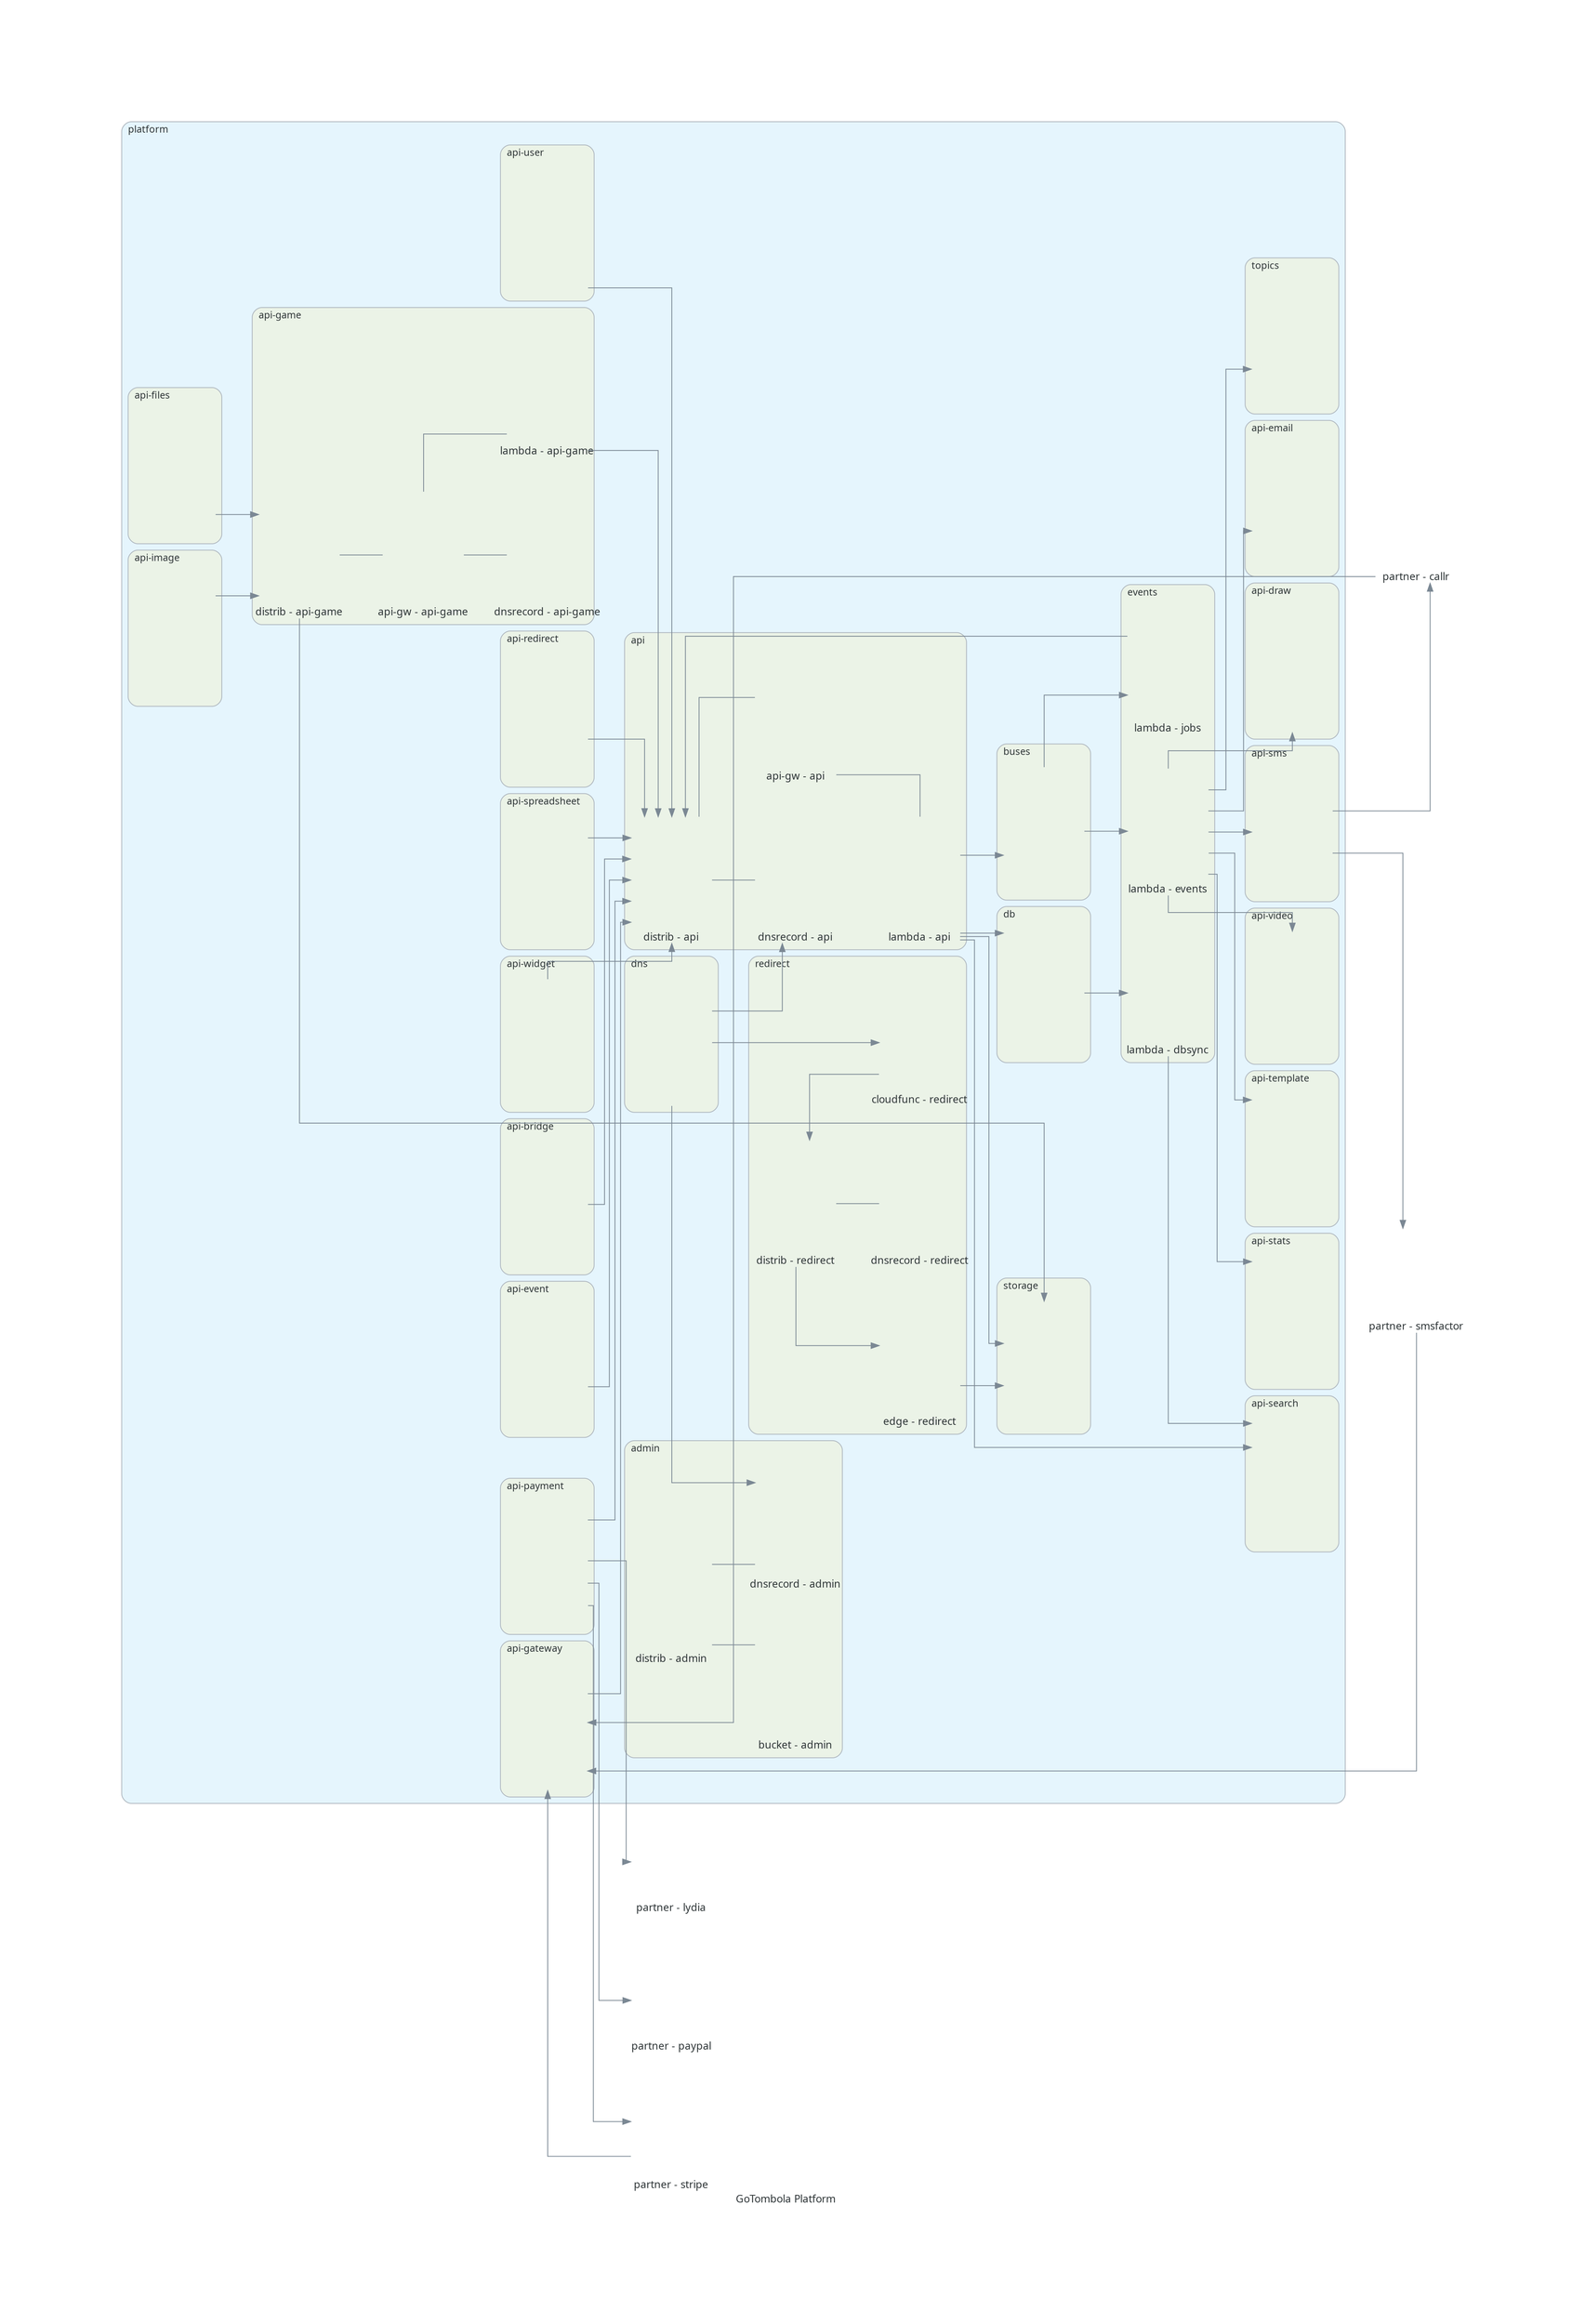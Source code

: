 digraph root {
	fontcolor="#2D3436";
	fontname="Sans-Serif";
	fontsize=13;
	label="GoTombola Platform";
	nodesep=0.6;
	pad=2;
	rankdir=LR;
	ranksep=0.75;
	splines=ortho;
	otvhujxp->iwhefgym[ color="#7B8894", dir=forward, fontcolor="#2D3436", fontname="Sans-Serif", fontsize=13 ];
	bbxpfzdy->uqdoupzl[ color="#7B8894", dir=forward, fontcolor="#2D3436", fontname="Sans-Serif", fontsize=13 ];
	ojhntney->bbxpfzdy[ color="#7B8894", dir=forward, fontcolor="#2D3436", fontname="Sans-Serif", fontsize=13 ];
	qpspiewx->ufonrvsj[ color="#7B8894", dir=forward, fontcolor="#2D3436", fontname="Sans-Serif", fontsize=13 ];
	nvfujwrf->mxrmaijc[ color="#7B8894", dir=forward, fontcolor="#2D3436", fontname="Sans-Serif", fontsize=13 ];
	iwhefgym->surjutyo[ color="#7B8894", dir=forward, fontcolor="#2D3436", fontname="Sans-Serif", fontsize=13 ];
	joliulft->ufonrvsj[ color="#7B8894", dir=forward, fontcolor="#2D3436", fontname="Sans-Serif", fontsize=13 ];
	lfeujgar->uqdoupzl[ color="#7B8894", dir=forward, fontcolor="#2D3436", fontname="Sans-Serif", fontsize=13 ];
	mxrmaijc->htrjhzox[ color="#7B8894", dir=forward, fontcolor="#2D3436", fontname="Sans-Serif", fontsize=13 ];
	kgfnfepi->ywjckfrk[ color="#7B8894", dir=forward, fontcolor="#2D3436", fontname="Sans-Serif", fontsize=13 ];
	otvhujxp->qpspiewx[ color="#7B8894", dir=forward, fontcolor="#2D3436", fontname="Sans-Serif", fontsize=13 ];
	mwjqkssa->reoxrfpr[ color="#7B8894", dir=forward, fontcolor="#2D3436", fontname="Sans-Serif", fontsize=13 ];
	nbpgmrpr->bnznzqdh[ color="#7B8894", dir=forward, fontcolor="#2D3436", fontname="Sans-Serif", fontsize=13 ];
	mwjqkssa->ufonrvsj[ color="#7B8894", dir=forward, fontcolor="#2D3436", fontname="Sans-Serif", fontsize=13 ];
	mxerlxyv->ufonrvsj[ color="#7B8894", dir=forward, fontcolor="#2D3436", fontname="Sans-Serif", fontsize=13 ];
	qemkgkxn->ufonrvsj[ color="#7B8894", dir=forward, fontcolor="#2D3436", fontname="Sans-Serif", fontsize=13 ];
	psleyvex->ufonrvsj[ color="#7B8894", dir=forward, fontcolor="#2D3436", fontname="Sans-Serif", fontsize=13 ];
	iwhefgym->hjynsqoc[ color="#7B8894", dir=forward, fontcolor="#2D3436", fontname="Sans-Serif", fontsize=13 ];
	lfeujgar->ojhntney[ color="#7B8894", dir=forward, fontcolor="#2D3436", fontname="Sans-Serif", fontsize=13 ];
	nvfujwrf->yppkxtpu[ color="#7B8894", dir=forward, fontcolor="#2D3436", fontname="Sans-Serif", fontsize=13 ];
	sybvahwo->pzhyvnzi[ color="#7B8894", dir=none, fontcolor="#2D3436", fontname="Sans-Serif", fontsize=13 ];
	lfeujgar->emtlgkwd[ color="#7B8894", dir=forward, fontcolor="#2D3436", fontname="Sans-Serif", fontsize=13 ];
	djdckkil->ukiubbuh[ color="#7B8894", dir=none, fontcolor="#2D3436", fontname="Sans-Serif", fontsize=13 ];
	htrjhzox->ufonrvsj[ color="#7B8894", dir=forward, fontcolor="#2D3436", fontname="Sans-Serif", fontsize=13 ];
	iwhefgym->sslocjzx[ color="#7B8894", dir=forward, fontcolor="#2D3436", fontname="Sans-Serif", fontsize=13 ];
	kgfnfepi->ujpzynqm[ color="#7B8894", dir=forward, fontcolor="#2D3436", fontname="Sans-Serif", fontsize=13 ];
	ufonrvsj->mgcnadle[ color="#7B8894", dir=none, fontcolor="#2D3436", fontname="Sans-Serif", fontsize=13 ];
	mwjqkssa->zzkdaxxv[ color="#7B8894", dir=forward, fontcolor="#2D3436", fontname="Sans-Serif", fontsize=13 ];
	bnznzqdh->emtlgkwd[ color="#7B8894", dir=forward, fontcolor="#2D3436", fontname="Sans-Serif", fontsize=13 ];
	yppkxtpu->htrjhzox[ color="#7B8894", dir=forward, fontcolor="#2D3436", fontname="Sans-Serif", fontsize=13 ];
	jpapdlue->ufonrvsj[ color="#7B8894", dir=forward, fontcolor="#2D3436", fontname="Sans-Serif", fontsize=13 ];
	wyhpvtvi->ufonrvsj[ color="#7B8894", dir=forward, fontcolor="#2D3436", fontname="Sans-Serif", fontsize=13 ];
	oolehmcx->ufonrvsj[ color="#7B8894", dir=forward, fontcolor="#2D3436", fontname="Sans-Serif", fontsize=13 ];
	bnznzqdh->sybvahwo[ color="#7B8894", dir=none, fontcolor="#2D3436", fontname="Sans-Serif", fontsize=13 ];
	ufonrvsj->ywjckfrk[ color="#7B8894", dir=none, fontcolor="#2D3436", fontname="Sans-Serif", fontsize=13 ];
	rrdqnyag->htrjhzox[ color="#7B8894", dir=forward, fontcolor="#2D3436", fontname="Sans-Serif", fontsize=13 ];
	mwjqkssa->rrdqnyag[ color="#7B8894", dir=forward, fontcolor="#2D3436", fontname="Sans-Serif", fontsize=13 ];
	iwhefgym->cxvivurb[ color="#7B8894", dir=forward, fontcolor="#2D3436", fontname="Sans-Serif", fontsize=13 ];
	izmzupls->emtlgkwd[ color="#7B8894", dir=forward, fontcolor="#2D3436", fontname="Sans-Serif", fontsize=13 ];
	bgthumbs->bnznzqdh[ color="#7B8894", dir=forward, fontcolor="#2D3436", fontname="Sans-Serif", fontsize=13 ];
	djdckkil->ujpzynqm[ color="#7B8894", dir=none, fontcolor="#2D3436", fontname="Sans-Serif", fontsize=13 ];
	ftnlgpcf->evmpyegv[ color="#7B8894", dir=back, fontcolor="#2D3436", fontname="Sans-Serif", fontsize=13 ];
	ftnlgpcf->suviaugy[ color="#7B8894", dir=none, fontcolor="#2D3436", fontname="Sans-Serif", fontsize=13 ];
	iwhefgym->luqbytit[ color="#7B8894", dir=forward, fontcolor="#2D3436", fontname="Sans-Serif", fontsize=13 ];
	lfeujgar->otvhujxp[ color="#7B8894", dir=forward, fontcolor="#2D3436", fontname="Sans-Serif", fontsize=13 ];
	mgcnadle->lfeujgar[ color="#7B8894", dir=none, fontcolor="#2D3436", fontname="Sans-Serif", fontsize=13 ];
	iwhefgym->nvfujwrf[ color="#7B8894", dir=forward, fontcolor="#2D3436", fontname="Sans-Serif", fontsize=13 ];
	iwhefgym->ltadysge[ color="#7B8894", dir=forward, fontcolor="#2D3436", fontname="Sans-Serif", fontsize=13 ];
	ftnlgpcf->izmzupls[ color="#7B8894", dir=forward, fontcolor="#2D3436", fontname="Sans-Serif", fontsize=13 ];
	sybvahwo->wyhpvtvi[ color="#7B8894", dir=none, fontcolor="#2D3436", fontname="Sans-Serif", fontsize=13 ];
	kgfnfepi->evmpyegv[ color="#7B8894", dir=forward, fontcolor="#2D3436", fontname="Sans-Serif", fontsize=13 ];
	subgraph cluster_platform {
	bgcolor="#E5F5FD";
	fontcolor="#2D3436";
	fontname="Sans-Serif";
	fontsize=12;
	label=platform;
	labeljust=l;
	pencolor="#AEB6BE";
	shape=box;
	style=rounded;
	subgraph "clusterapi-bridge" {
	bgcolor="#EBF3E7";
	fontcolor="#2D3436";
	fontname="Sans-Serif";
	fontsize=12;
	label="api-bridge";
	labeljust=l;
	pencolor="#AEB6BE";
	shape=box;
	style=rounded;
	jpapdlue [ fixedsize=true, fontcolor=white, fontname="Sans-Serif", fontsize=0, height=2.1999999999999997, image="assets/aws/compute/lambda.png", imagescale=true, label=_, labelloc=none, shape=none, style=rounded, width=1.4 ];

}
;
	subgraph "clusterapi-draw" {
	bgcolor="#EBF3E7";
	fontcolor="#2D3436";
	fontname="Sans-Serif";
	fontsize=12;
	label="api-draw";
	labeljust=l;
	pencolor="#AEB6BE";
	shape=box;
	style=rounded;
	surjutyo [ fixedsize=true, fontcolor=white, fontname="Sans-Serif", fontsize=0, height=2.1999999999999997, image="assets/aws/compute/lambda.png", imagescale=true, label=_, labelloc=none, shape=none, style=rounded, width=1.4 ];

}
;
	subgraph "clusterapi-email" {
	bgcolor="#EBF3E7";
	fontcolor="#2D3436";
	fontname="Sans-Serif";
	fontsize=12;
	label="api-email";
	labeljust=l;
	pencolor="#AEB6BE";
	shape=box;
	style=rounded;
	hjynsqoc [ fixedsize=true, fontcolor=white, fontname="Sans-Serif", fontsize=0, height=2.1999999999999997, image="assets/aws/compute/lambda.png", imagescale=true, label=_, labelloc=none, shape=none, style=rounded, width=1.4 ];

}
;
	subgraph "clusterapi-event" {
	bgcolor="#EBF3E7";
	fontcolor="#2D3436";
	fontname="Sans-Serif";
	fontsize=12;
	label="api-event";
	labeljust=l;
	pencolor="#AEB6BE";
	shape=box;
	style=rounded;
	qemkgkxn [ fixedsize=true, fontcolor=white, fontname="Sans-Serif", fontsize=0, height=2.1999999999999997, image="assets/aws/compute/lambda.png", imagescale=true, label=_, labelloc=none, shape=none, style=rounded, width=1.4 ];

}
;
	subgraph "clusterapi-files" {
	bgcolor="#EBF3E7";
	fontcolor="#2D3436";
	fontname="Sans-Serif";
	fontsize=12;
	label="api-files";
	labeljust=l;
	pencolor="#AEB6BE";
	shape=box;
	style=rounded;
	nbpgmrpr [ fixedsize=true, fontcolor=white, fontname="Sans-Serif", fontsize=0, height=2.1999999999999997, image="assets/aws/compute/lambda.png", imagescale=true, label=_, labelloc=none, shape=none, style=rounded, width=1.4 ];

}
;
	subgraph "clusterapi-game" {
	bgcolor="#EBF3E7";
	fontcolor="#2D3436";
	fontname="Sans-Serif";
	fontsize=12;
	label="api-game";
	labeljust=l;
	pencolor="#AEB6BE";
	shape=box;
	style=rounded;
	bnznzqdh [ fixedsize=true, fontcolor="#2D3436", fontname="Sans-Serif", fontsize=13, height=2.1999999999999997, image="assets/aws/network/cloudfront.png", imagescale=true, label="distrib - api-game", labelloc=b, shape=none, style=rounded, width=1.4 ];
	pzhyvnzi [ fixedsize=true, fontcolor="#2D3436", fontname="Sans-Serif", fontsize=13, height=2.1999999999999997, image="assets/aws/network/route-53.png", imagescale=true, label="dnsrecord - api-game", labelloc=b, shape=none, style=rounded, width=1.4 ];
	sybvahwo [ fixedsize=true, fontcolor="#2D3436", fontname="Sans-Serif", fontsize=13, height=2.1999999999999997, image="assets/aws/network/api-gateway.png", imagescale=true, label="api-gw - api-game", labelloc=b, shape=none, style=rounded, width=1.4 ];
	wyhpvtvi [ fixedsize=true, fontcolor="#2D3436", fontname="Sans-Serif", fontsize=13, height=2.1999999999999997, image="assets/aws/compute/lambda.png", imagescale=true, label="lambda - api-game", labelloc=b, shape=none, style=rounded, width=1.4 ];

}
;
	subgraph "clusterapi-gateway" {
	bgcolor="#EBF3E7";
	fontcolor="#2D3436";
	fontname="Sans-Serif";
	fontsize=12;
	label="api-gateway";
	labeljust=l;
	pencolor="#AEB6BE";
	shape=box;
	style=rounded;
	htrjhzox [ fixedsize=true, fontcolor=white, fontname="Sans-Serif", fontsize=0, height=2.1999999999999997, image="assets/aws/compute/lambda.png", imagescale=true, label=_, labelloc=none, shape=none, style=rounded, width=1.4 ];

}
;
	subgraph "clusterapi-image" {
	bgcolor="#EBF3E7";
	fontcolor="#2D3436";
	fontname="Sans-Serif";
	fontsize=12;
	label="api-image";
	labeljust=l;
	pencolor="#AEB6BE";
	shape=box;
	style=rounded;
	bgthumbs [ fixedsize=true, fontcolor=white, fontname="Sans-Serif", fontsize=0, height=2.1999999999999997, image="assets/aws/compute/lambda.png", imagescale=true, label=_, labelloc=none, shape=none, style=rounded, width=1.4 ];

}
;
	subgraph "clusterapi-payment" {
	bgcolor="#EBF3E7";
	fontcolor="#2D3436";
	fontname="Sans-Serif";
	fontsize=12;
	label="api-payment";
	labeljust=l;
	pencolor="#AEB6BE";
	shape=box;
	style=rounded;
	mwjqkssa [ fixedsize=true, fontcolor=white, fontname="Sans-Serif", fontsize=0, height=2.1999999999999997, image="assets/aws/compute/lambda.png", imagescale=true, label=_, labelloc=none, shape=none, style=rounded, width=1.4 ];

}
;
	subgraph "clusterapi-redirect" {
	bgcolor="#EBF3E7";
	fontcolor="#2D3436";
	fontname="Sans-Serif";
	fontsize=12;
	label="api-redirect";
	labeljust=l;
	pencolor="#AEB6BE";
	shape=box;
	style=rounded;
	psleyvex [ fixedsize=true, fontcolor=white, fontname="Sans-Serif", fontsize=0, height=2.1999999999999997, image="assets/aws/compute/lambda.png", imagescale=true, label=_, labelloc=none, shape=none, style=rounded, width=1.4 ];

}
;
	subgraph "clusterapi-search" {
	bgcolor="#EBF3E7";
	fontcolor="#2D3436";
	fontname="Sans-Serif";
	fontsize=12;
	label="api-search";
	labeljust=l;
	pencolor="#AEB6BE";
	shape=box;
	style=rounded;
	uqdoupzl [ fixedsize=true, fontcolor=white, fontname="Sans-Serif", fontsize=0, height=2.1999999999999997, image="assets/aws/database/database.png", imagescale=true, label=_, labelloc=none, shape=none, style=rounded, width=1.4 ];

}
;
	subgraph "clusterapi-sms" {
	bgcolor="#EBF3E7";
	fontcolor="#2D3436";
	fontname="Sans-Serif";
	fontsize=12;
	label="api-sms";
	labeljust=l;
	pencolor="#AEB6BE";
	shape=box;
	style=rounded;
	nvfujwrf [ fixedsize=true, fontcolor=white, fontname="Sans-Serif", fontsize=0, height=2.1999999999999997, image="assets/aws/compute/lambda.png", imagescale=true, label=_, labelloc=none, shape=none, style=rounded, width=1.4 ];

}
;
	subgraph "clusterapi-spreadsheet" {
	bgcolor="#EBF3E7";
	fontcolor="#2D3436";
	fontname="Sans-Serif";
	fontsize=12;
	label="api-spreadsheet";
	labeljust=l;
	pencolor="#AEB6BE";
	shape=box;
	style=rounded;
	oolehmcx [ fixedsize=true, fontcolor=white, fontname="Sans-Serif", fontsize=0, height=2.1999999999999997, image="assets/aws/compute/lambda.png", imagescale=true, label=_, labelloc=none, shape=none, style=rounded, width=1.4 ];

}
;
	subgraph "clusterapi-stats" {
	bgcolor="#EBF3E7";
	fontcolor="#2D3436";
	fontname="Sans-Serif";
	fontsize=12;
	label="api-stats";
	labeljust=l;
	pencolor="#AEB6BE";
	shape=box;
	style=rounded;
	cxvivurb [ fixedsize=true, fontcolor=white, fontname="Sans-Serif", fontsize=0, height=2.1999999999999997, image="assets/aws/compute/lambda.png", imagescale=true, label=_, labelloc=none, shape=none, style=rounded, width=1.4 ];

}
;
	subgraph "clusterapi-template" {
	bgcolor="#EBF3E7";
	fontcolor="#2D3436";
	fontname="Sans-Serif";
	fontsize=12;
	label="api-template";
	labeljust=l;
	pencolor="#AEB6BE";
	shape=box;
	style=rounded;
	luqbytit [ fixedsize=true, fontcolor=white, fontname="Sans-Serif", fontsize=0, height=2.1999999999999997, image="assets/aws/compute/lambda.png", imagescale=true, label=_, labelloc=none, shape=none, style=rounded, width=1.4 ];

}
;
	subgraph "clusterapi-user" {
	bgcolor="#EBF3E7";
	fontcolor="#2D3436";
	fontname="Sans-Serif";
	fontsize=12;
	label="api-user";
	labeljust=l;
	pencolor="#AEB6BE";
	shape=box;
	style=rounded;
	mxerlxyv [ fixedsize=true, fontcolor=white, fontname="Sans-Serif", fontsize=0, height=2.1999999999999997, image="assets/aws/compute/lambda.png", imagescale=true, label=_, labelloc=none, shape=none, style=rounded, width=1.4 ];

}
;
	subgraph "clusterapi-video" {
	bgcolor="#EBF3E7";
	fontcolor="#2D3436";
	fontname="Sans-Serif";
	fontsize=12;
	label="api-video";
	labeljust=l;
	pencolor="#AEB6BE";
	shape=box;
	style=rounded;
	ltadysge [ fixedsize=true, fontcolor=white, fontname="Sans-Serif", fontsize=0, height=2.1999999999999997, image="assets/aws/compute/lambda.png", imagescale=true, label=_, labelloc=none, shape=none, style=rounded, width=1.4 ];

}
;
	subgraph "clusterapi-widget" {
	bgcolor="#EBF3E7";
	fontcolor="#2D3436";
	fontname="Sans-Serif";
	fontsize=12;
	label="api-widget";
	labeljust=l;
	pencolor="#AEB6BE";
	shape=box;
	style=rounded;
	joliulft [ fixedsize=true, fontcolor=white, fontname="Sans-Serif", fontsize=0, height=2.1999999999999997, image="assets/aws/compute/lambda.png", imagescale=true, label=_, labelloc=none, shape=none, style=rounded, width=1.4 ];

}
;
	subgraph clusteradmin {
	bgcolor="#EBF3E7";
	fontcolor="#2D3436";
	fontname="Sans-Serif";
	fontsize=12;
	label=admin;
	labeljust=l;
	pencolor="#AEB6BE";
	shape=box;
	style=rounded;
	djdckkil [ fixedsize=true, fontcolor="#2D3436", fontname="Sans-Serif", fontsize=13, height=2.1999999999999997, image="assets/aws/network/cloudfront.png", imagescale=true, label="distrib - admin", labelloc=b, shape=none, style=rounded, width=1.4 ];
	ujpzynqm [ fixedsize=true, fontcolor="#2D3436", fontname="Sans-Serif", fontsize=13, height=2.1999999999999997, image="assets/aws/network/route-53.png", imagescale=true, label="dnsrecord - admin", labelloc=b, shape=none, style=rounded, width=1.4 ];
	ukiubbuh [ fixedsize=true, fontcolor="#2D3436", fontname="Sans-Serif", fontsize=13, height=2.1999999999999997, image="assets/aws/storage/simple-storage-service-s3.png", imagescale=true, label="bucket - admin", labelloc=b, shape=none, style=rounded, width=1.4 ];

}
;
	subgraph clusterapi {
	bgcolor="#EBF3E7";
	fontcolor="#2D3436";
	fontname="Sans-Serif";
	fontsize=12;
	label=api;
	labeljust=l;
	pencolor="#AEB6BE";
	shape=box;
	style=rounded;
	lfeujgar [ fixedsize=true, fontcolor="#2D3436", fontname="Sans-Serif", fontsize=13, height=2.1999999999999997, image="assets/aws/compute/lambda.png", imagescale=true, label="lambda - api", labelloc=b, shape=none, style=rounded, width=1.4 ];
	mgcnadle [ fixedsize=true, fontcolor="#2D3436", fontname="Sans-Serif", fontsize=13, height=2.1999999999999997, image="assets/aws/network/api-gateway.png", imagescale=true, label="api-gw - api", labelloc=b, shape=none, style=rounded, width=1.4 ];
	ufonrvsj [ fixedsize=true, fontcolor="#2D3436", fontname="Sans-Serif", fontsize=13, height=2.1999999999999997, image="assets/aws/network/cloudfront.png", imagescale=true, label="distrib - api", labelloc=b, shape=none, style=rounded, width=1.4 ];
	ywjckfrk [ fixedsize=true, fontcolor="#2D3436", fontname="Sans-Serif", fontsize=13, height=2.1999999999999997, image="assets/aws/network/route-53.png", imagescale=true, label="dnsrecord - api", labelloc=b, shape=none, style=rounded, width=1.4 ];

}
;
	subgraph clusterbuses {
	bgcolor="#EBF3E7";
	fontcolor="#2D3436";
	fontname="Sans-Serif";
	fontsize=12;
	label=buses;
	labeljust=l;
	pencolor="#AEB6BE";
	shape=box;
	style=rounded;
	otvhujxp [ fixedsize=true, fontcolor=white, fontname="Sans-Serif", fontsize=0, height=2.1999999999999997, image="assets/aws/integration/eventbridge.png", imagescale=true, label=_, labelloc=none, shape=none, style=rounded, width=1.4 ];

}
;
	subgraph clusterdb {
	bgcolor="#EBF3E7";
	fontcolor="#2D3436";
	fontname="Sans-Serif";
	fontsize=12;
	label=db;
	labeljust=l;
	pencolor="#AEB6BE";
	shape=box;
	style=rounded;
	ojhntney [ fixedsize=true, fontcolor=white, fontname="Sans-Serif", fontsize=0, height=2.1999999999999997, image="assets/aws/database/dynamodb-table.png", imagescale=true, label=_, labelloc=none, shape=none, style=rounded, width=1.4 ];

}
;
	subgraph clusterdns {
	bgcolor="#EBF3E7";
	fontcolor="#2D3436";
	fontname="Sans-Serif";
	fontsize=12;
	label=dns;
	labeljust=l;
	pencolor="#AEB6BE";
	shape=box;
	style=rounded;
	kgfnfepi [ fixedsize=true, fontcolor=white, fontname="Sans-Serif", fontsize=0, height=2.1999999999999997, image="assets/aws/network/route-53.png", imagescale=true, label=_, labelloc=none, shape=none, style=rounded, width=1.4 ];

}
;
	subgraph clusterevents {
	bgcolor="#EBF3E7";
	fontcolor="#2D3436";
	fontname="Sans-Serif";
	fontsize=12;
	label=events;
	labeljust=l;
	pencolor="#AEB6BE";
	shape=box;
	style=rounded;
	bbxpfzdy [ fixedsize=true, fontcolor="#2D3436", fontname="Sans-Serif", fontsize=13, height=2.1999999999999997, image="assets/aws/compute/lambda.png", imagescale=true, label="lambda - dbsync", labelloc=b, shape=none, style=rounded, width=1.4 ];
	iwhefgym [ fixedsize=true, fontcolor="#2D3436", fontname="Sans-Serif", fontsize=13, height=2.1999999999999997, image="assets/aws/compute/lambda.png", imagescale=true, label="lambda - events", labelloc=b, shape=none, style=rounded, width=1.4 ];
	qpspiewx [ fixedsize=true, fontcolor="#2D3436", fontname="Sans-Serif", fontsize=13, height=2.1999999999999997, image="assets/aws/compute/lambda.png", imagescale=true, label="lambda - jobs", labelloc=b, shape=none, style=rounded, width=1.4 ];

}
;
	subgraph clusterredirect {
	bgcolor="#EBF3E7";
	fontcolor="#2D3436";
	fontname="Sans-Serif";
	fontsize=12;
	label=redirect;
	labeljust=l;
	pencolor="#AEB6BE";
	shape=box;
	style=rounded;
	evmpyegv [ fixedsize=true, fontcolor="#2D3436", fontname="Sans-Serif", fontsize=13, height=2.1999999999999997, image="assets/custom/aws-lambda-edge.png", imagescale=true, label="cloudfunc - redirect", labelloc=b, shape=none, style=rounded, width=1.4 ];
	ftnlgpcf [ fixedsize=true, fontcolor="#2D3436", fontname="Sans-Serif", fontsize=13, height=2.1999999999999997, image="assets/aws/network/cloudfront.png", imagescale=true, label="distrib - redirect", labelloc=b, shape=none, style=rounded, width=1.4 ];
	izmzupls [ fixedsize=true, fontcolor="#2D3436", fontname="Sans-Serif", fontsize=13, height=2.1999999999999997, image="assets/aws/compute/lambda.png", imagescale=true, label="edge - redirect", labelloc=b, shape=none, style=rounded, width=1.4 ];
	suviaugy [ fixedsize=true, fontcolor="#2D3436", fontname="Sans-Serif", fontsize=13, height=2.1999999999999997, image="assets/aws/network/route-53.png", imagescale=true, label="dnsrecord - redirect", labelloc=b, shape=none, style=rounded, width=1.4 ];

}
;
	subgraph clusterstorage {
	bgcolor="#EBF3E7";
	fontcolor="#2D3436";
	fontname="Sans-Serif";
	fontsize=12;
	label=storage;
	labeljust=l;
	pencolor="#AEB6BE";
	shape=box;
	style=rounded;
	emtlgkwd [ fixedsize=true, fontcolor=white, fontname="Sans-Serif", fontsize=0, height=2.1999999999999997, image="assets/aws/storage/simple-storage-service-s3.png", imagescale=true, label=_, labelloc=none, shape=none, style=rounded, width=1.4 ];

}
;
	subgraph clustertopics {
	bgcolor="#EBF3E7";
	fontcolor="#2D3436";
	fontname="Sans-Serif";
	fontsize=12;
	label=topics;
	labeljust=l;
	pencolor="#AEB6BE";
	shape=box;
	style=rounded;
	sslocjzx [ fixedsize=true, fontcolor=white, fontname="Sans-Serif", fontsize=0, height=2.1999999999999997, image="assets/aws/integration/simple-notification-service-sns.png", imagescale=true, label=_, labelloc=none, shape=none, style=rounded, width=1.4 ];

}
;

}
;
	mxrmaijc [ fixedsize=true, fontcolor="#2D3436", fontname="Sans-Serif", fontsize=13, height=1.7999999999999998, image="assets/aws/database/database.png", imagescale=true, label="partner - callr", labelloc=b, shape=none, style=rounded, width=1.4 ];
	reoxrfpr [ fixedsize=true, fontcolor="#2D3436", fontname="Sans-Serif", fontsize=13, height=1.7999999999999998, image="assets/aws/database/database.png", imagescale=true, label="partner - lydia", labelloc=b, shape=none, style=rounded, width=1.4 ];
	rrdqnyag [ fixedsize=true, fontcolor="#2D3436", fontname="Sans-Serif", fontsize=13, height=1.7999999999999998, image="assets/custom/partner-stripe.png", imagescale=true, label="partner - stripe", labelloc=b, shape=none, style=rounded, width=1.4 ];
	yppkxtpu [ fixedsize=true, fontcolor="#2D3436", fontname="Sans-Serif", fontsize=13, height=1.7999999999999998, image="assets/aws/database/database.png", imagescale=true, label="partner - smsfactor", labelloc=b, shape=none, style=rounded, width=1.4 ];
	zzkdaxxv [ fixedsize=true, fontcolor="#2D3436", fontname="Sans-Serif", fontsize=13, height=1.7999999999999998, image="assets/aws/database/database.png", imagescale=true, label="partner - paypal", labelloc=b, shape=none, style=rounded, width=1.4 ];

}
